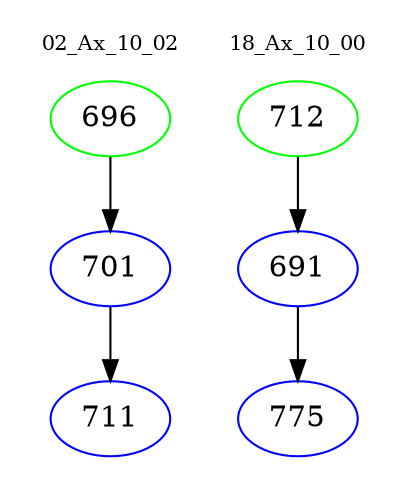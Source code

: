 digraph{
subgraph cluster_0 {
color = white
label = "02_Ax_10_02";
fontsize=10;
T0_696 [label="696", color="green"]
T0_696 -> T0_701 [color="black"]
T0_701 [label="701", color="blue"]
T0_701 -> T0_711 [color="black"]
T0_711 [label="711", color="blue"]
}
subgraph cluster_1 {
color = white
label = "18_Ax_10_00";
fontsize=10;
T1_712 [label="712", color="green"]
T1_712 -> T1_691 [color="black"]
T1_691 [label="691", color="blue"]
T1_691 -> T1_775 [color="black"]
T1_775 [label="775", color="blue"]
}
}
